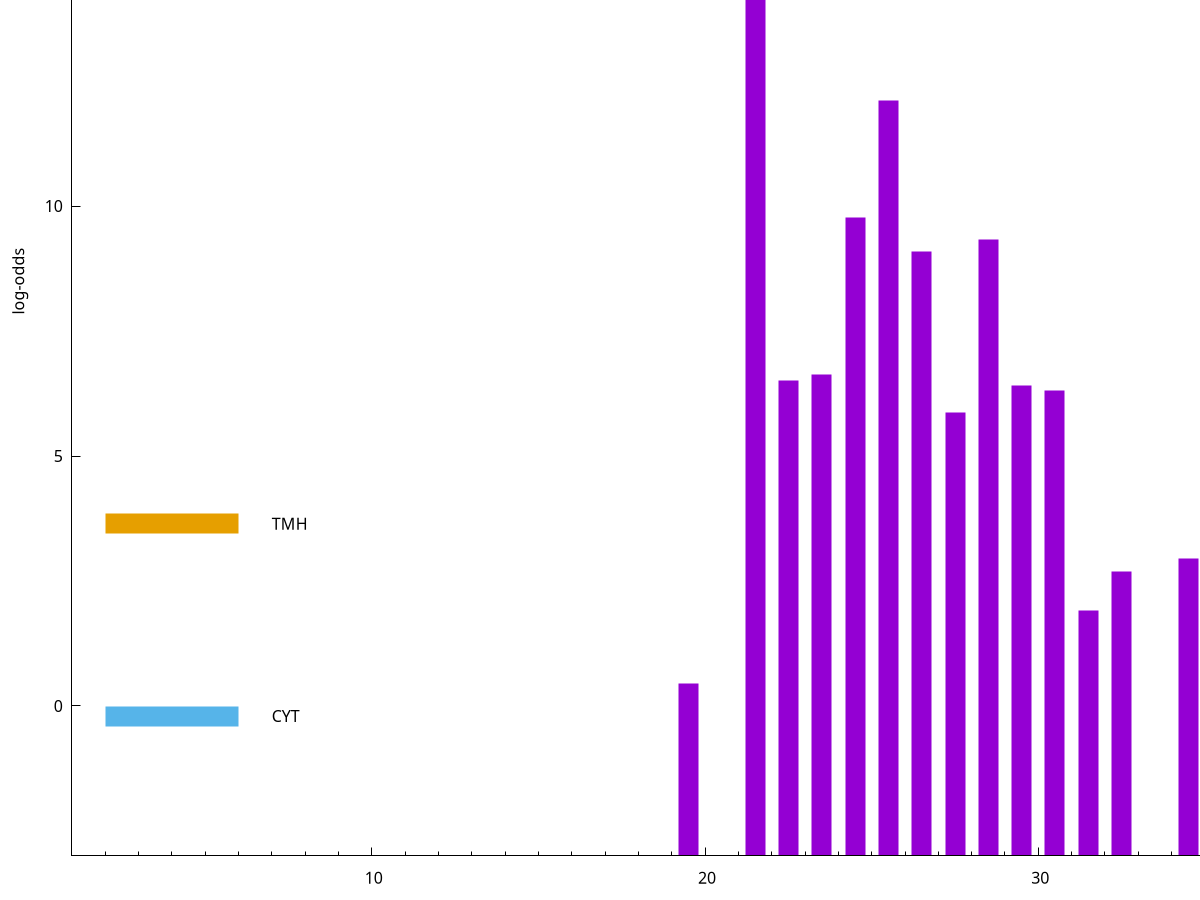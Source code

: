 set title "LipoP predictions for SRR4065663.gff"
set size 2., 1.4
set xrange [1:70] 
set mxtics 10
set yrange [-3:20]
set y2range [0:23]
set ylabel "log-odds"
set term postscript eps color solid "Helvetica" 30
set output "SRR4065663.gff.eps"
set arrow from 2,16.4828 to 6,16.4828 nohead lt 1 lw 20
set label "SpI" at 7,16.4828
set arrow from 2,3.64484 to 6,3.64484 nohead lt 4 lw 20
set label "TMH" at 7,3.64484
set arrow from 2,-0.200913 to 6,-0.200913 nohead lt 3 lw 20
set label "CYT" at 7,-0.200913
set arrow from 2,16.4828 to 6,16.4828 nohead lt 1 lw 20
set label "SpI" at 7,16.4828
# NOTE: The scores below are the log-odds scores with the threshold
# NOTE: subtracted (a hack to make gnuplot make the histogram all
# NOTE: look nice).
plot "-" axes x1y2 title "" with impulses lt 1 lw 20
21.500000 19.369300
25.500000 15.115300
24.500000 12.767020
28.500000 12.327580
26.500000 12.091230
23.500000 9.628330
22.500000 9.510150
29.500000 9.420990
30.500000 9.305560
27.500000 8.867900
34.500000 5.945980
32.500000 5.698430
31.500000 4.905010
19.500000 3.455284
e
exit
